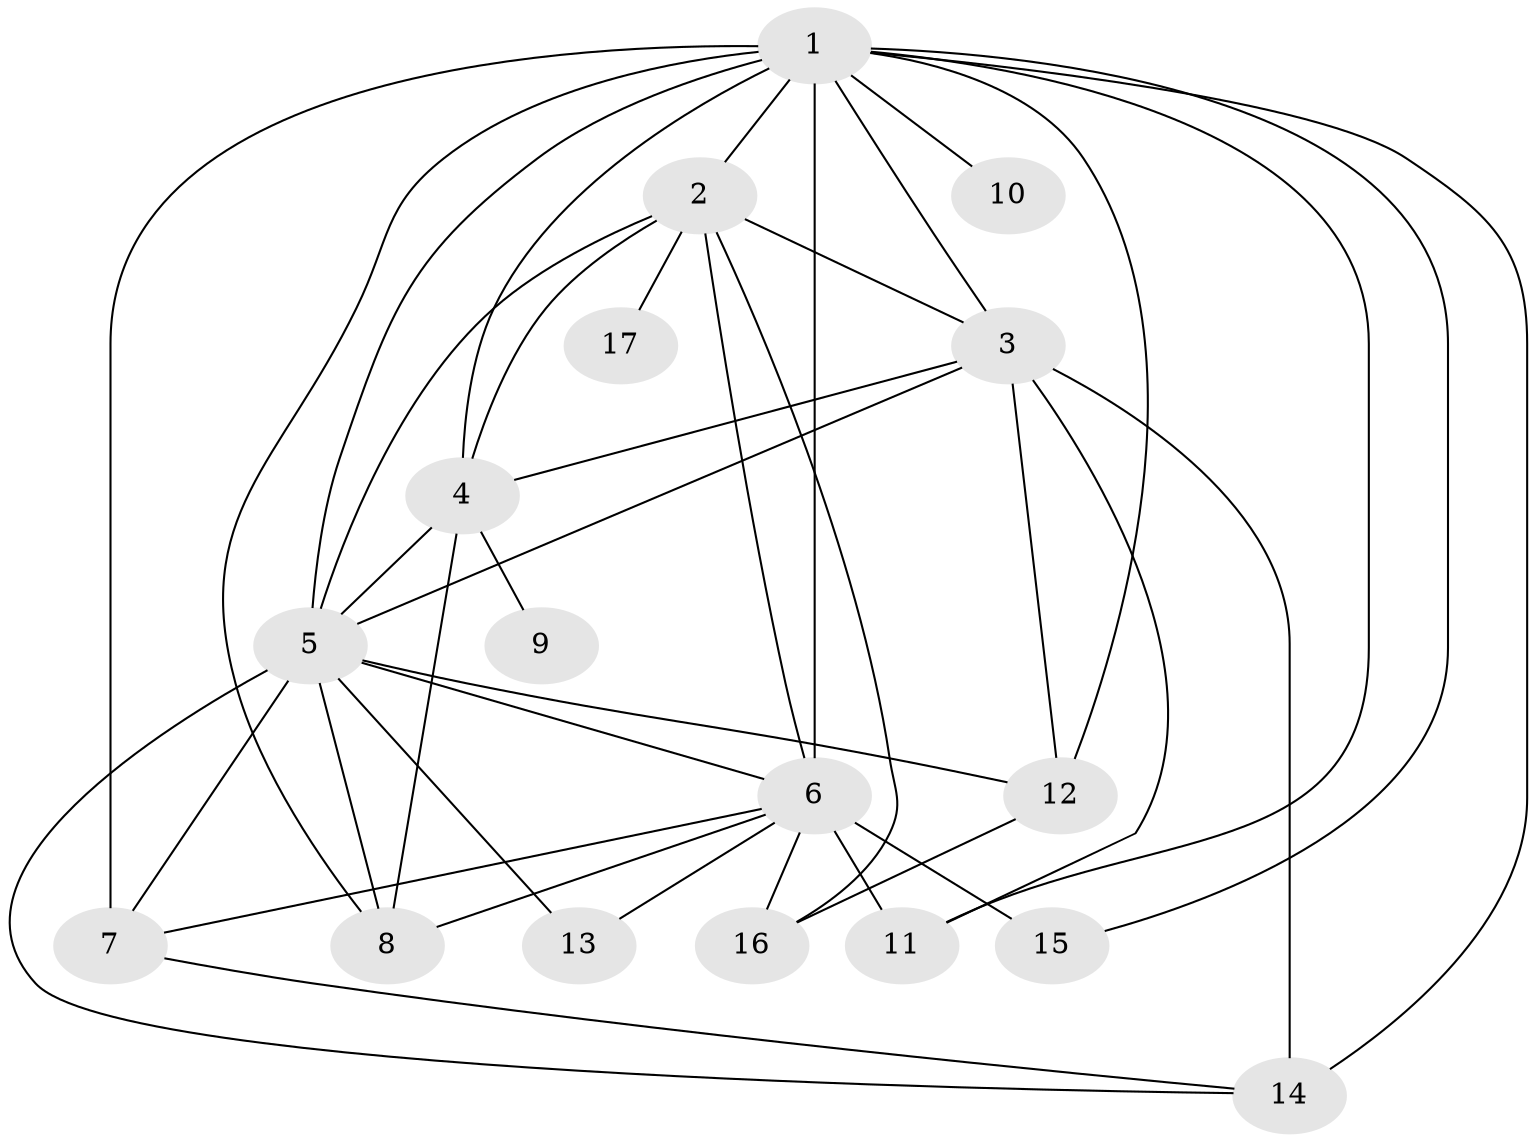 // original degree distribution, {13: 0.07142857142857142, 17: 0.017857142857142856, 24: 0.017857142857142856, 15: 0.03571428571428571, 19: 0.017857142857142856, 16: 0.017857142857142856, 2: 0.5535714285714286, 3: 0.16071428571428573, 4: 0.07142857142857142, 5: 0.017857142857142856, 6: 0.017857142857142856}
// Generated by graph-tools (version 1.1) at 2025/49/03/04/25 22:49:28]
// undirected, 17 vertices, 40 edges
graph export_dot {
  node [color=gray90,style=filled];
  1;
  2;
  3;
  4;
  5;
  6;
  7;
  8;
  9;
  10;
  11;
  12;
  13;
  14;
  15;
  16;
  17;
  1 -- 2 [weight=6.0];
  1 -- 3 [weight=10.0];
  1 -- 4 [weight=5.0];
  1 -- 5 [weight=6.0];
  1 -- 6 [weight=11.0];
  1 -- 7 [weight=10.0];
  1 -- 8 [weight=1.0];
  1 -- 10 [weight=4.0];
  1 -- 11 [weight=3.0];
  1 -- 12 [weight=1.0];
  1 -- 14 [weight=1.0];
  1 -- 15 [weight=1.0];
  2 -- 3 [weight=2.0];
  2 -- 4 [weight=1.0];
  2 -- 5 [weight=1.0];
  2 -- 6 [weight=2.0];
  2 -- 16 [weight=1.0];
  2 -- 17 [weight=1.0];
  3 -- 4 [weight=3.0];
  3 -- 5 [weight=2.0];
  3 -- 11 [weight=1.0];
  3 -- 12 [weight=2.0];
  3 -- 14 [weight=2.0];
  4 -- 5 [weight=1.0];
  4 -- 8 [weight=1.0];
  4 -- 9 [weight=1.0];
  5 -- 6 [weight=1.0];
  5 -- 7 [weight=1.0];
  5 -- 8 [weight=1.0];
  5 -- 12 [weight=1.0];
  5 -- 13 [weight=1.0];
  5 -- 14 [weight=1.0];
  6 -- 7 [weight=2.0];
  6 -- 8 [weight=1.0];
  6 -- 11 [weight=2.0];
  6 -- 13 [weight=1.0];
  6 -- 15 [weight=6.0];
  6 -- 16 [weight=1.0];
  7 -- 14 [weight=1.0];
  12 -- 16 [weight=1.0];
}
